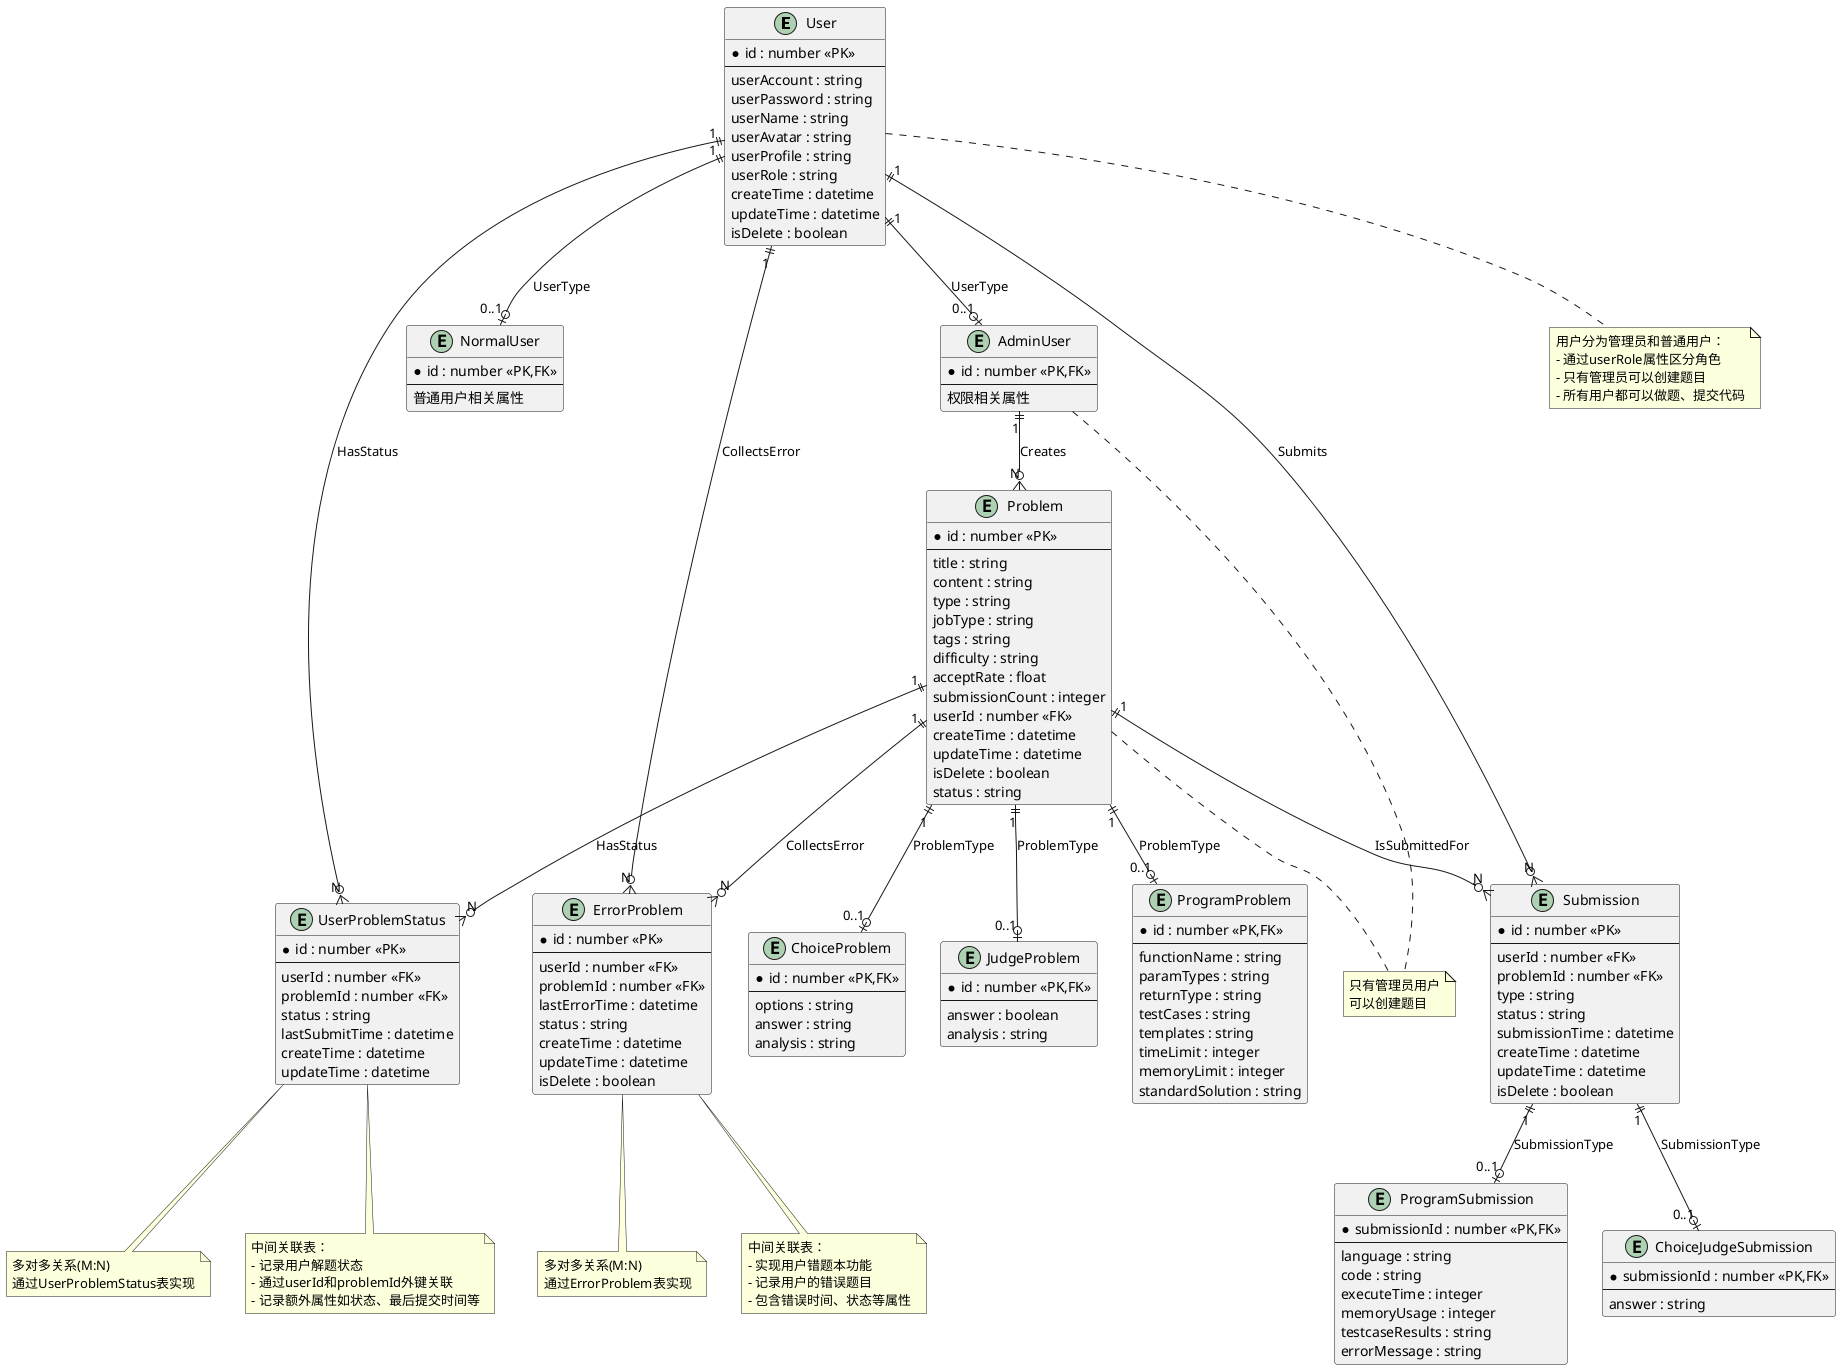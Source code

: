 @startuml "面试刷题平台ER图-完整版"

' 定义实体
entity "User" as User {
  *id : number <<PK>>
  --
  userAccount : string
  userPassword : string
  userName : string
  userAvatar : string
  userProfile : string
  userRole : string
  createTime : datetime
  updateTime : datetime
  isDelete : boolean
}

entity "AdminUser" as AdminUser {
  *id : number <<PK,FK>>
  --
  权限相关属性
}

entity "NormalUser" as NormalUser {
  *id : number <<PK,FK>>
  --
  普通用户相关属性
}

entity "Problem" as Problem {
  *id : number <<PK>>
  --
  title : string
  content : string
  type : string
  jobType : string
  tags : string
  difficulty : string
  acceptRate : float
  submissionCount : integer
  userId : number <<FK>>
  createTime : datetime
  updateTime : datetime
  isDelete : boolean
  status : string
}

entity "ProgramProblem" as ProgramProblem {
  *id : number <<PK,FK>>
  --
  functionName : string
  paramTypes : string
  returnType : string
  testCases : string
  templates : string
  timeLimit : integer
  memoryLimit : integer
  standardSolution : string
}

entity "ChoiceProblem" as ChoiceProblem {
  *id : number <<PK,FK>>
  --
  options : string
  answer : string
  analysis : string
}

entity "JudgeProblem" as JudgeProblem {
  *id : number <<PK,FK>>
  --
  answer : boolean
  analysis : string
}

entity "Submission" as Submission {
  *id : number <<PK>>
  --
  userId : number <<FK>>
  problemId : number <<FK>>
  type : string
  status : string
  submissionTime : datetime
  createTime : datetime
  updateTime : datetime
  isDelete : boolean
}

entity "ProgramSubmission" as ProgramSubmission {
  *submissionId : number <<PK,FK>>
  --
  language : string
  code : string
  executeTime : integer
  memoryUsage : integer
  testcaseResults : string
  errorMessage : string
}

entity "ChoiceJudgeSubmission" as ChoiceJudgeSubmission {
  *submissionId : number <<PK,FK>>
  --
  answer : string
}

entity "UserProblemStatus" as UserProblemStatus {
  *id : number <<PK>>
  --
  userId : number <<FK>>
  problemId : number <<FK>>
  status : string
  lastSubmitTime : datetime
  createTime : datetime
  updateTime : datetime
}

entity "ErrorProblem" as ErrorProblem {
  *id : number <<PK>>
  --
  userId : number <<FK>>
  problemId : number <<FK>>
  lastErrorTime : datetime
  status : string
  createTime : datetime
  updateTime : datetime
  isDelete : boolean
}



' 标注多对多关系
note "多对多关系(M:N)\n通过UserProblemStatus表实现" as N1
note "多对多关系(M:N)\n通过ErrorProblem表实现" as N2
note "只有管理员用户\n可以创建题目" as N4

' 用户角色关系(ISA关系)
User "1" ||--o| "0..1" AdminUser : UserType
User "1" ||--o| "0..1" NormalUser : UserType

' 管理员创建题目关系
AdminUser "1" ||--o{ "N" Problem : Creates
AdminUser .. N4
Problem .. N4

' 题目类型关系(ISA关系)
Problem "1" ||--o| "0..1" ProgramProblem : ProblemType
Problem "1" ||--o| "0..1" ChoiceProblem : ProblemType
Problem "1" ||--o| "0..1" JudgeProblem : ProblemType

' 用户提交关系
User "1" ||--o{ "N" Submission : Submits

' 题目被提交关系
Problem "1" ||--o{ "N" Submission : IsSubmittedFor

' 提交类型关系(ISA关系)
Submission "1" ||--o| "0..1" ProgramSubmission : SubmissionType
Submission "1" ||--o| "0..1" ChoiceJudgeSubmission : SubmissionType

' 用户题目状态关系 - 多对多
User "1" ||--o{ "N" UserProblemStatus : HasStatus
Problem "1" ||--o{ "N" UserProblemStatus : HasStatus
UserProblemStatus .. N1

' 错题本关系 - 多对多
User "1" ||--o{ "N" ErrorProblem : CollectsError
Problem "1" ||--o{ "N" ErrorProblem : CollectsError
ErrorProblem .. N2

' 详细说明
note bottom of User
  用户分为管理员和普通用户：
  - 通过userRole属性区分角色
  - 只有管理员可以创建题目
  - 所有用户都可以做题、提交代码
end note

note bottom of UserProblemStatus
  中间关联表：
  - 记录用户解题状态
  - 通过userId和problemId外键关联
  - 记录额外属性如状态、最后提交时间等
end note

note bottom of ErrorProblem
  中间关联表：
  - 实现用户错题本功能
  - 记录用户的错误题目
  - 包含错误时间、状态等属性
end note



@enduml